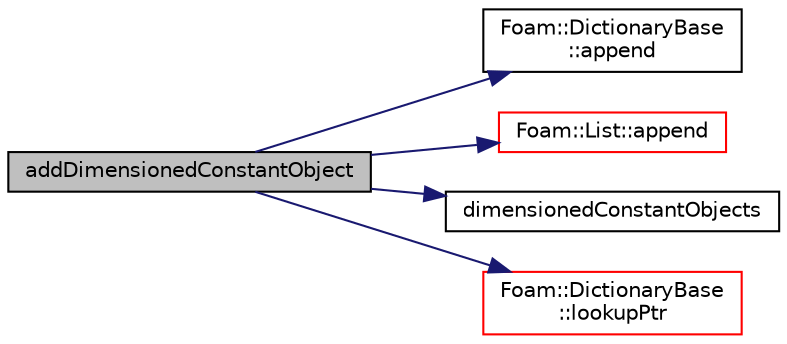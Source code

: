 digraph "addDimensionedConstantObject"
{
  bgcolor="transparent";
  edge [fontname="Helvetica",fontsize="10",labelfontname="Helvetica",labelfontsize="10"];
  node [fontname="Helvetica",fontsize="10",shape=record];
  rankdir="LR";
  Node1 [label="addDimensionedConstantObject",height=0.2,width=0.4,color="black", fillcolor="grey75", style="filled", fontcolor="black"];
  Node1 -> Node2 [color="midnightblue",fontsize="10",style="solid",fontname="Helvetica"];
  Node2 [label="Foam::DictionaryBase\l::append",height=0.2,width=0.4,color="black",URL="$a00525.html#a7d32913c049313f63764cfcad36f372e",tooltip="Add at tail of dictionary. "];
  Node1 -> Node3 [color="midnightblue",fontsize="10",style="solid",fontname="Helvetica"];
  Node3 [label="Foam::List::append",height=0.2,width=0.4,color="red",URL="$a01364.html#a399dd2bf0d9a32016717dc90126f016b",tooltip="Append an element at the end of the list. "];
  Node1 -> Node4 [color="midnightblue",fontsize="10",style="solid",fontname="Helvetica"];
  Node4 [label="dimensionedConstantObjects",height=0.2,width=0.4,color="black",URL="$a10744.html#a5a78fd8d00bb67803f002f7bbfdc413b",tooltip="Get access to registered dimensionedConstant switch objects. "];
  Node1 -> Node5 [color="midnightblue",fontsize="10",style="solid",fontname="Helvetica"];
  Node5 [label="Foam::DictionaryBase\l::lookupPtr",height=0.2,width=0.4,color="red",URL="$a00525.html#ae30f6a105eb255b4a501298f2114327d",tooltip="Find and return an entry if present, otherwise return NULL. "];
}
